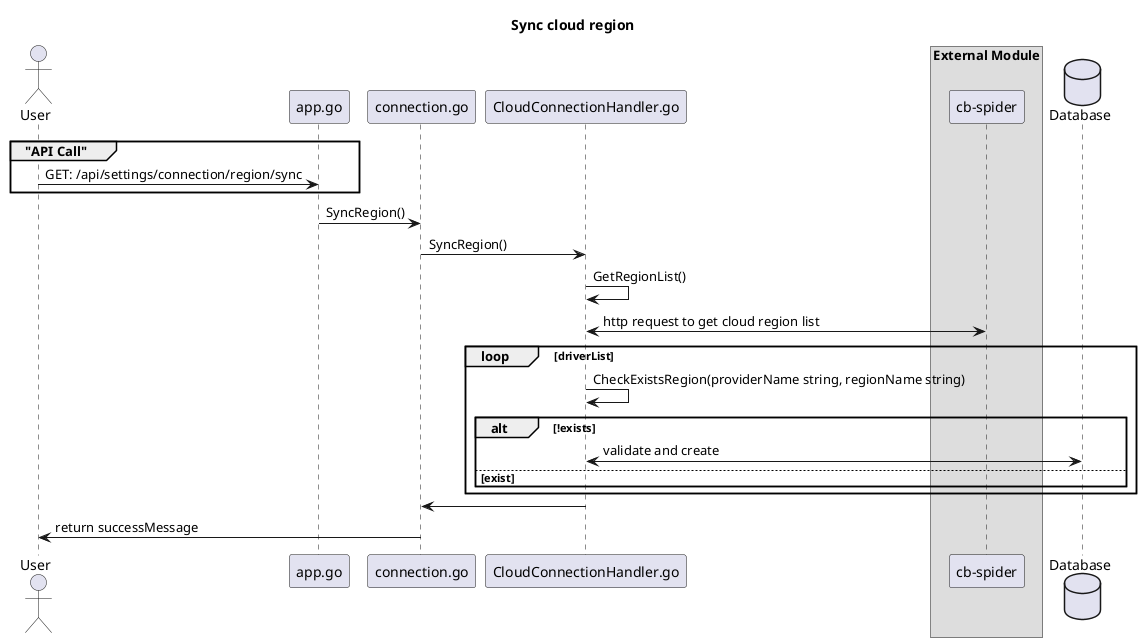 @startuml

title "Sync cloud region"

actor User as user

participant "app.go" as app
participant "connection.go" as route
participant "CloudConnectionHandler.go" as handler


box "External Module"
participant "cb-spider" as spider
end box

database Database as DB

group  "API Call"
user    -> app : GET: /api/settings/connection/region/sync
end

app     -> route: SyncRegion()
route -> handler: SyncRegion()
handler -> handler: GetRegionList()
handler <-> spider : http request to get cloud region list

loop driverList
    handler -> handler: CheckExistsRegion(providerName string, regionName string)
    alt !exists 
        handler <-> DB : validate and create
    else exist
    end
end

route <- handler: 
user <- route:  return successMessage

@enduml
